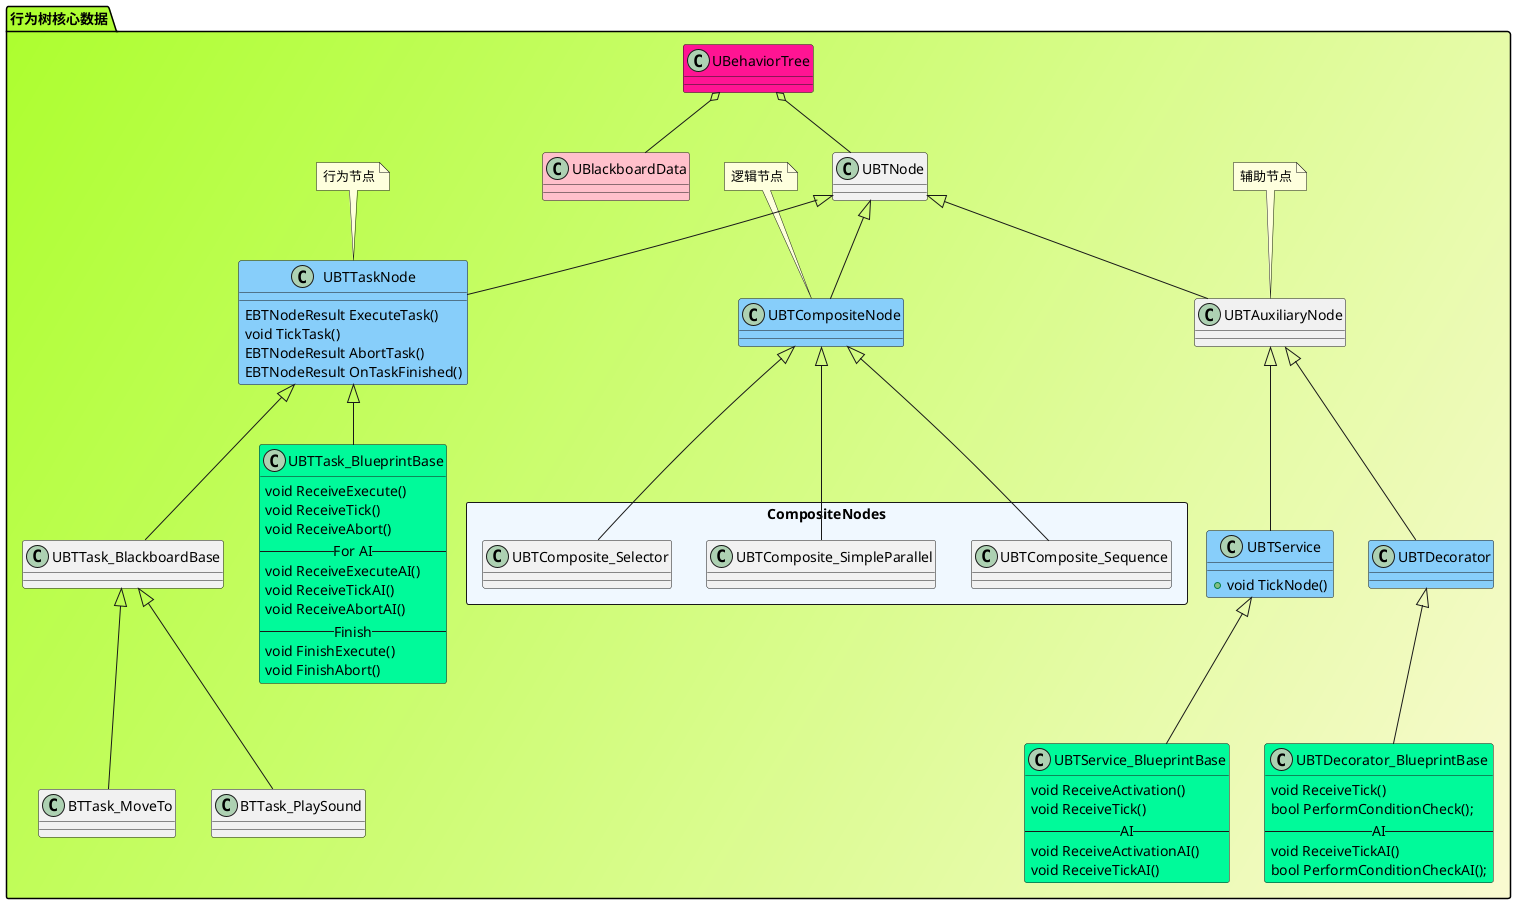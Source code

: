 @startuml bt_class_ref
package "行为树核心数据" #GreenYellow/LightGoldenRodYellow
{
    class UBehaviorTree #DeepPink
    class UBTNode

    class UBTAuxiliaryNode
    class UBlackboardData #Pink
    class UBTCompositeNode #LightSkyBlue
    class UBTDecorator #LightSkyBlue

    package "CompositeNodes" <<Rectangle>> #AliceBlue
    {
        class UBTComposite_Selector
        class UBTComposite_Sequence
        class UBTComposite_SimpleParallel

        ' UBTCompositeNode <|-- UBTComposite_SimpleParallel
    }

    class UBTTaskNode #LightSkyBlue
    {
        EBTNodeResult ExecuteTask()
        void TickTask()
        EBTNodeResult AbortTask()
        EBTNodeResult OnTaskFinished()
    }

    class UBTTask_BlueprintBase #MediumSpringGreen
    {
        void ReceiveExecute()
        void ReceiveTick()
        void ReceiveAbort()
        -- For AI --
        void ReceiveExecuteAI()
        void ReceiveTickAI()
        void ReceiveAbortAI()
        -- Finish --
        void FinishExecute()
        void FinishAbort()
    }

    class UBTService #LightSkyBlue
    {
        +void TickNode()
    }
    ' note top: Serive 附着在任意Node上

    class UBTService_BlueprintBase #MediumSpringGreen
    {
        void ReceiveActivation()
        void ReceiveTick()
        -- AI --
        void ReceiveActivationAI()
        void ReceiveTickAI()
    }

    class UBTDecorator_BlueprintBase #MediumSpringGreen
    {
        void ReceiveTick()
        bool PerformConditionCheck();
        -- AI --
        void ReceiveTickAI()
        bool PerformConditionCheckAI();
    }

    note top of UBTAuxiliaryNode: 辅助节点
    note top of UBTCompositeNode: 逻辑节点
    note top of UBTTaskNode: 行为节点


    UBehaviorTree o-- UBlackboardData
    UBehaviorTree o-- UBTNode
    ' UBehaviorTree o.. UBTCompositeNode
    ' UBehaviorTree o.. UBTDecorator


    UBTNode <|-- UBTCompositeNode
    UBTNode <|-- UBTAuxiliaryNode
    UBTNode <|-- UBTTaskNode
    UBTAuxiliaryNode <|-- UBTService
    UBTAuxiliaryNode <|-- UBTDecorator
    UBTTaskNode <|-- UBTTask_BlackboardBase
    UBTTaskNode <|-- UBTTask_BlueprintBase
    UBTCompositeNode <|-- UBTComposite_Selector
    UBTCompositeNode <|-- UBTComposite_Sequence
    UBTCompositeNode <|-- UBTComposite_SimpleParallel

    ' FBTCompositeChild o.. UBTDecorator

    UBTService <|-- UBTService_BlueprintBase
    UBTDecorator <|-- UBTDecorator_BlueprintBase

    class BTTask_MoveTo
    class BTTask_PlaySound

    UBTTask_BlackboardBase <|-- BTTask_MoveTo
    UBTTask_BlackboardBase <|-- BTTask_PlaySound
}
@enduml

@startuml
package "BehaviorTree Components" #GreenYellow/LightGoldenRodYellow {
    class UBehaviorTreeManager

    class UBrainComponent
    class UBlackboardComponent
    class FAIMessage
    class FAIMessageObserver
    class FBTTreeStartInfo
    class UBehaviorTreeComponent #DeepPink
    {
        .. 缓存有多个BTree ..
        TArray<FBehaviorTreeInstance> InstanceStack
        .. ActiveIndex标记当前正在跑的BTree ..
        uint16 ActiveInstanceIdx
        ----
        -- Functions --
        ----
        void StartTree()
        void PushInstance()
        void StopTree()
    }

    class FBehaviorTreeInstance
}
UBrainComponent o.. FAIMessage
UBrainComponent o.. FAIMessageObserver
UBrainComponent o.. UBlackboardComponent

' UBehaviorTreeComponent --> UBrainComponent
UBrainComponent <|-- UBehaviorTreeComponent
' UBehaviorTreeComponent o.. UBehaviorTree
UBehaviorTreeComponent o.. FBehaviorTreeInstance
@enduml


@startuml BehaviorTree_Load
start
if (检查是否有该BehaviorTree的缓存) then(true)
    :有的话直接返回缓存;
    end
else(false)
    : 取树的根节点;
    group <b><font color=Blue>InitializeNodeHelper</font></b>
        #00A0A0: Node->InitializeFromAsset();
        while(遍历Node中的<b><font color=red>Service</font></b>, 进行初始化)
        #00A0A0: Service->InitializeFromAsset();
        endwhile

        while(遍历Node中的<b><font color=red>Child信息</font></b>, 进行初始化)
            while(遍历Child信息中的<b><font color=red>Decorator</font></b>, 进行初始化)
                #00A0A0: Decorator->InitializeFromAsset(();
                #00A0A0: Decorator->InitializeParentLink(();
            endwhile
            if (判断ChildNode的节点类型) then(如果是流程控制节点(Selector, Sequence))
                #00A0A0: 执行<b><font color=red>控制节点(Selector, Sequence)</font></b>的初始化
                    <b><font color=Blue>InitializeNodeHelper</font></b>
                    <b>这里的调用会引发本过程的递归执行</b>;
            else(如果是Task)
                : 初始化Task的Services信息;
                note left
                    这里Service的初始化会跟
                    下面childNode初始化中有逻辑重复
                    是不是写的有问题?
                end note
                #00A0A0: 执行<b><font color=red>Task节点</font></b>的初始化
                    <b><font color=Blue>InitializeNodeHelper</font></b>
                    <b>这里的调用会引发本过程的递归执行</b>;
            endif
        endwhile
        : CompositeOb->InitializeComposite();
    end group
    : 节点列表的内存整理(排序);
    #00A0A0: Node->InitializeNode();
    note left
        这里的初始化只做简单的信息记录,包括一下信息
            1. ParentNode: Node的父节点
            2. ExecutionIndex: 对应的执行序列Index
            3. TreeDepth: 在树中的深度
            4. MemoryOffset: 节点内存偏移;
     end note
    : 将新的BTree加入缓存;
endif

stop
@enduml

@startuml behaviortree_exe_flow
actor User
User -> AIController : RunBehaviorTree
AIController -> UBehaviorTreeComponent : StartTree
UBehaviorTreeComponent -> UBehaviorTreeComponent : PushInstance(<b>BehaviorTree</b>)
UBehaviorTreeComponent -> UBehaviorTreeComponent : LoadTree(<b>BehaviorTree</b>)
UBehaviorTreeComponent -> UBehaviorTreeComponent : RequestExecution
UBehaviorTreeComponent -> UBehaviorTreeComponent : ScheduleExecutionUpdate
... 下一帧 ...
-> UBehaviorTreeComponent: TickComponent
UBehaviorTreeComponent -> UBehaviorTreeComponent : ProcessExecutionRequest
UBehaviorTreeComponent -> UBTCompositeNode : FindChildToExecute 
note right : 获取逻辑节点下一个可执行的子节点
UBTCompositeNode -> UBTCompositeNode : GetNextChildHandler 
note right : <b>Selector/Sequence 节点选取策略写在这里</b>
UBTCompositeNode -> UBTCompositeNode : DoDecoratorsAllowExecution
UBTCompositeNode -> UBTDecorator : WrappedCanExecute 
note right : 判断节点是否可以执行
UBehaviorTreeComponent -> UBehaviorTreeComponent : ExecuteTask
UBehaviorTreeComponent -> UBTService : WrappedOnBecomeRelevant
UBehaviorTreeComponent -> UBTTaskNode : WrappedExecuteTask
note right : 执行Task节点
@enduml

@startuml FMovieSceneEvaluationTemplate的数据填充
|<b><font color=blue>::Generate</b>|
start
: 处理CameraTrack;
while(遍历MasterTracks)
    : 处理MasterTrack;
endwhile
while(遍历Object Bindings)
    while(遍历单个ObjectBinding 的 所有Tracks)
        : 处理ObjectBinding的Track;
        note right: <b><font color=blue> ProcessTrack </b>
        |<b><font color=blue>::ProcessTrack</b>|
        if (Track是否是SubTrack) then('是SubTrack')
            : <b><font color=blue>::ProcessSubTrack</b>;
        else
        group 为Track生成<b><font color=red>FMovieSceneEvaluationTrack</b>
            |<b><font color=blue>Track::Compile</b>|
                while(遍历Trakc中所有Sections)
                    : 为Section生成 <b><font color=red>FMovieSceneEvalTemplate</b>;
                    : 设置 <b><font color=red>FMovieSceneEvalTemplate</b> 一些属性(CompletionMode, SourceSection);
                    : 将 <b><font color=red>FMovieSceneEvalTemplate</b> 添加到 <b><font color=red>FMovieSceneEvaluationTrack</b> 中;
                    : 生成<b><font color=red>FSectionEvaluationData</b> 并添加到 <b><font color=red>FMovieSceneEvaluationTrack</b> 中;
                    : 根据Section区间的开闭性处理<b><i>Pre-Roll Range</b> 和 <b><i>Post-Roll Range</b>;
                endwhile
        end group
            |<b><font color=blue>::ProcessTrack</b>|
            : 将 <b><font color=red>FMovieSceneEvaluationTrack</b> 添加到Template中;
            : <b><font color=blue>FMovieSceneEvaluationTemplate::DefineTrackStructure</b>;
        endif
        |<b><font color=blue>::Generate</b>|
    endwhile
endwhile
: <b><font color=blue>FMovieSceneEvaluationTemplate::RemoveStaleData</b>;
stop
@enduml